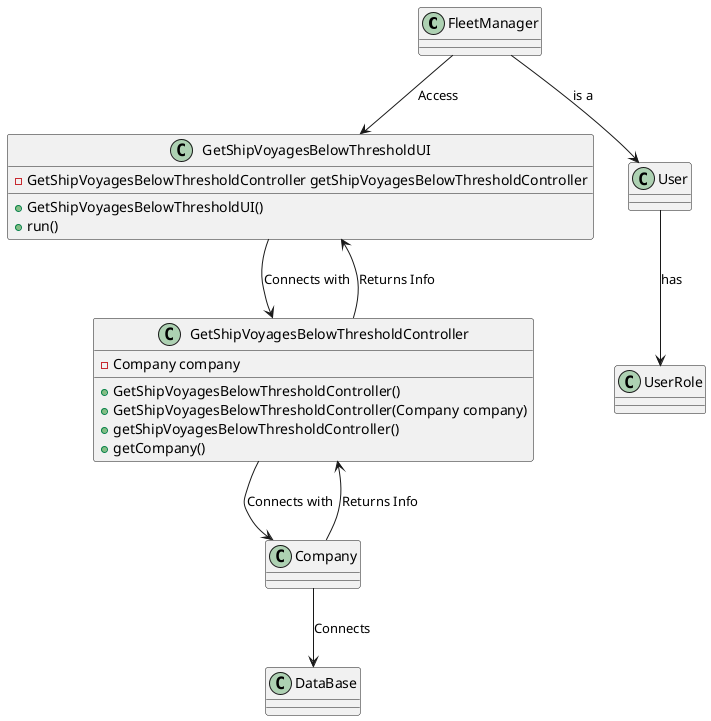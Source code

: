 @startuml

class FleetManager{

}

class User{

}

class UserRole{

}

class Company{

}

class GetShipVoyagesBelowThresholdUI{
    -GetShipVoyagesBelowThresholdController getShipVoyagesBelowThresholdController
    +GetShipVoyagesBelowThresholdUI()
    +run()
}

class GetShipVoyagesBelowThresholdController{
    -Company company
    +GetShipVoyagesBelowThresholdController()
    +GetShipVoyagesBelowThresholdController(Company company)
    +getShipVoyagesBelowThresholdController()
    +getCompany()
}

FleetManager --> GetShipVoyagesBelowThresholdUI : Access
GetShipVoyagesBelowThresholdUI -down-> GetShipVoyagesBelowThresholdController : Connects with
FleetManager --> User : is a
User --> UserRole : has
GetShipVoyagesBelowThresholdController -up-> GetShipVoyagesBelowThresholdUI : Returns Info
GetShipVoyagesBelowThresholdController --> Company : Connects with
Company --> GetShipVoyagesBelowThresholdController : Returns Info
Company --> DataBase : Connects

@enduml